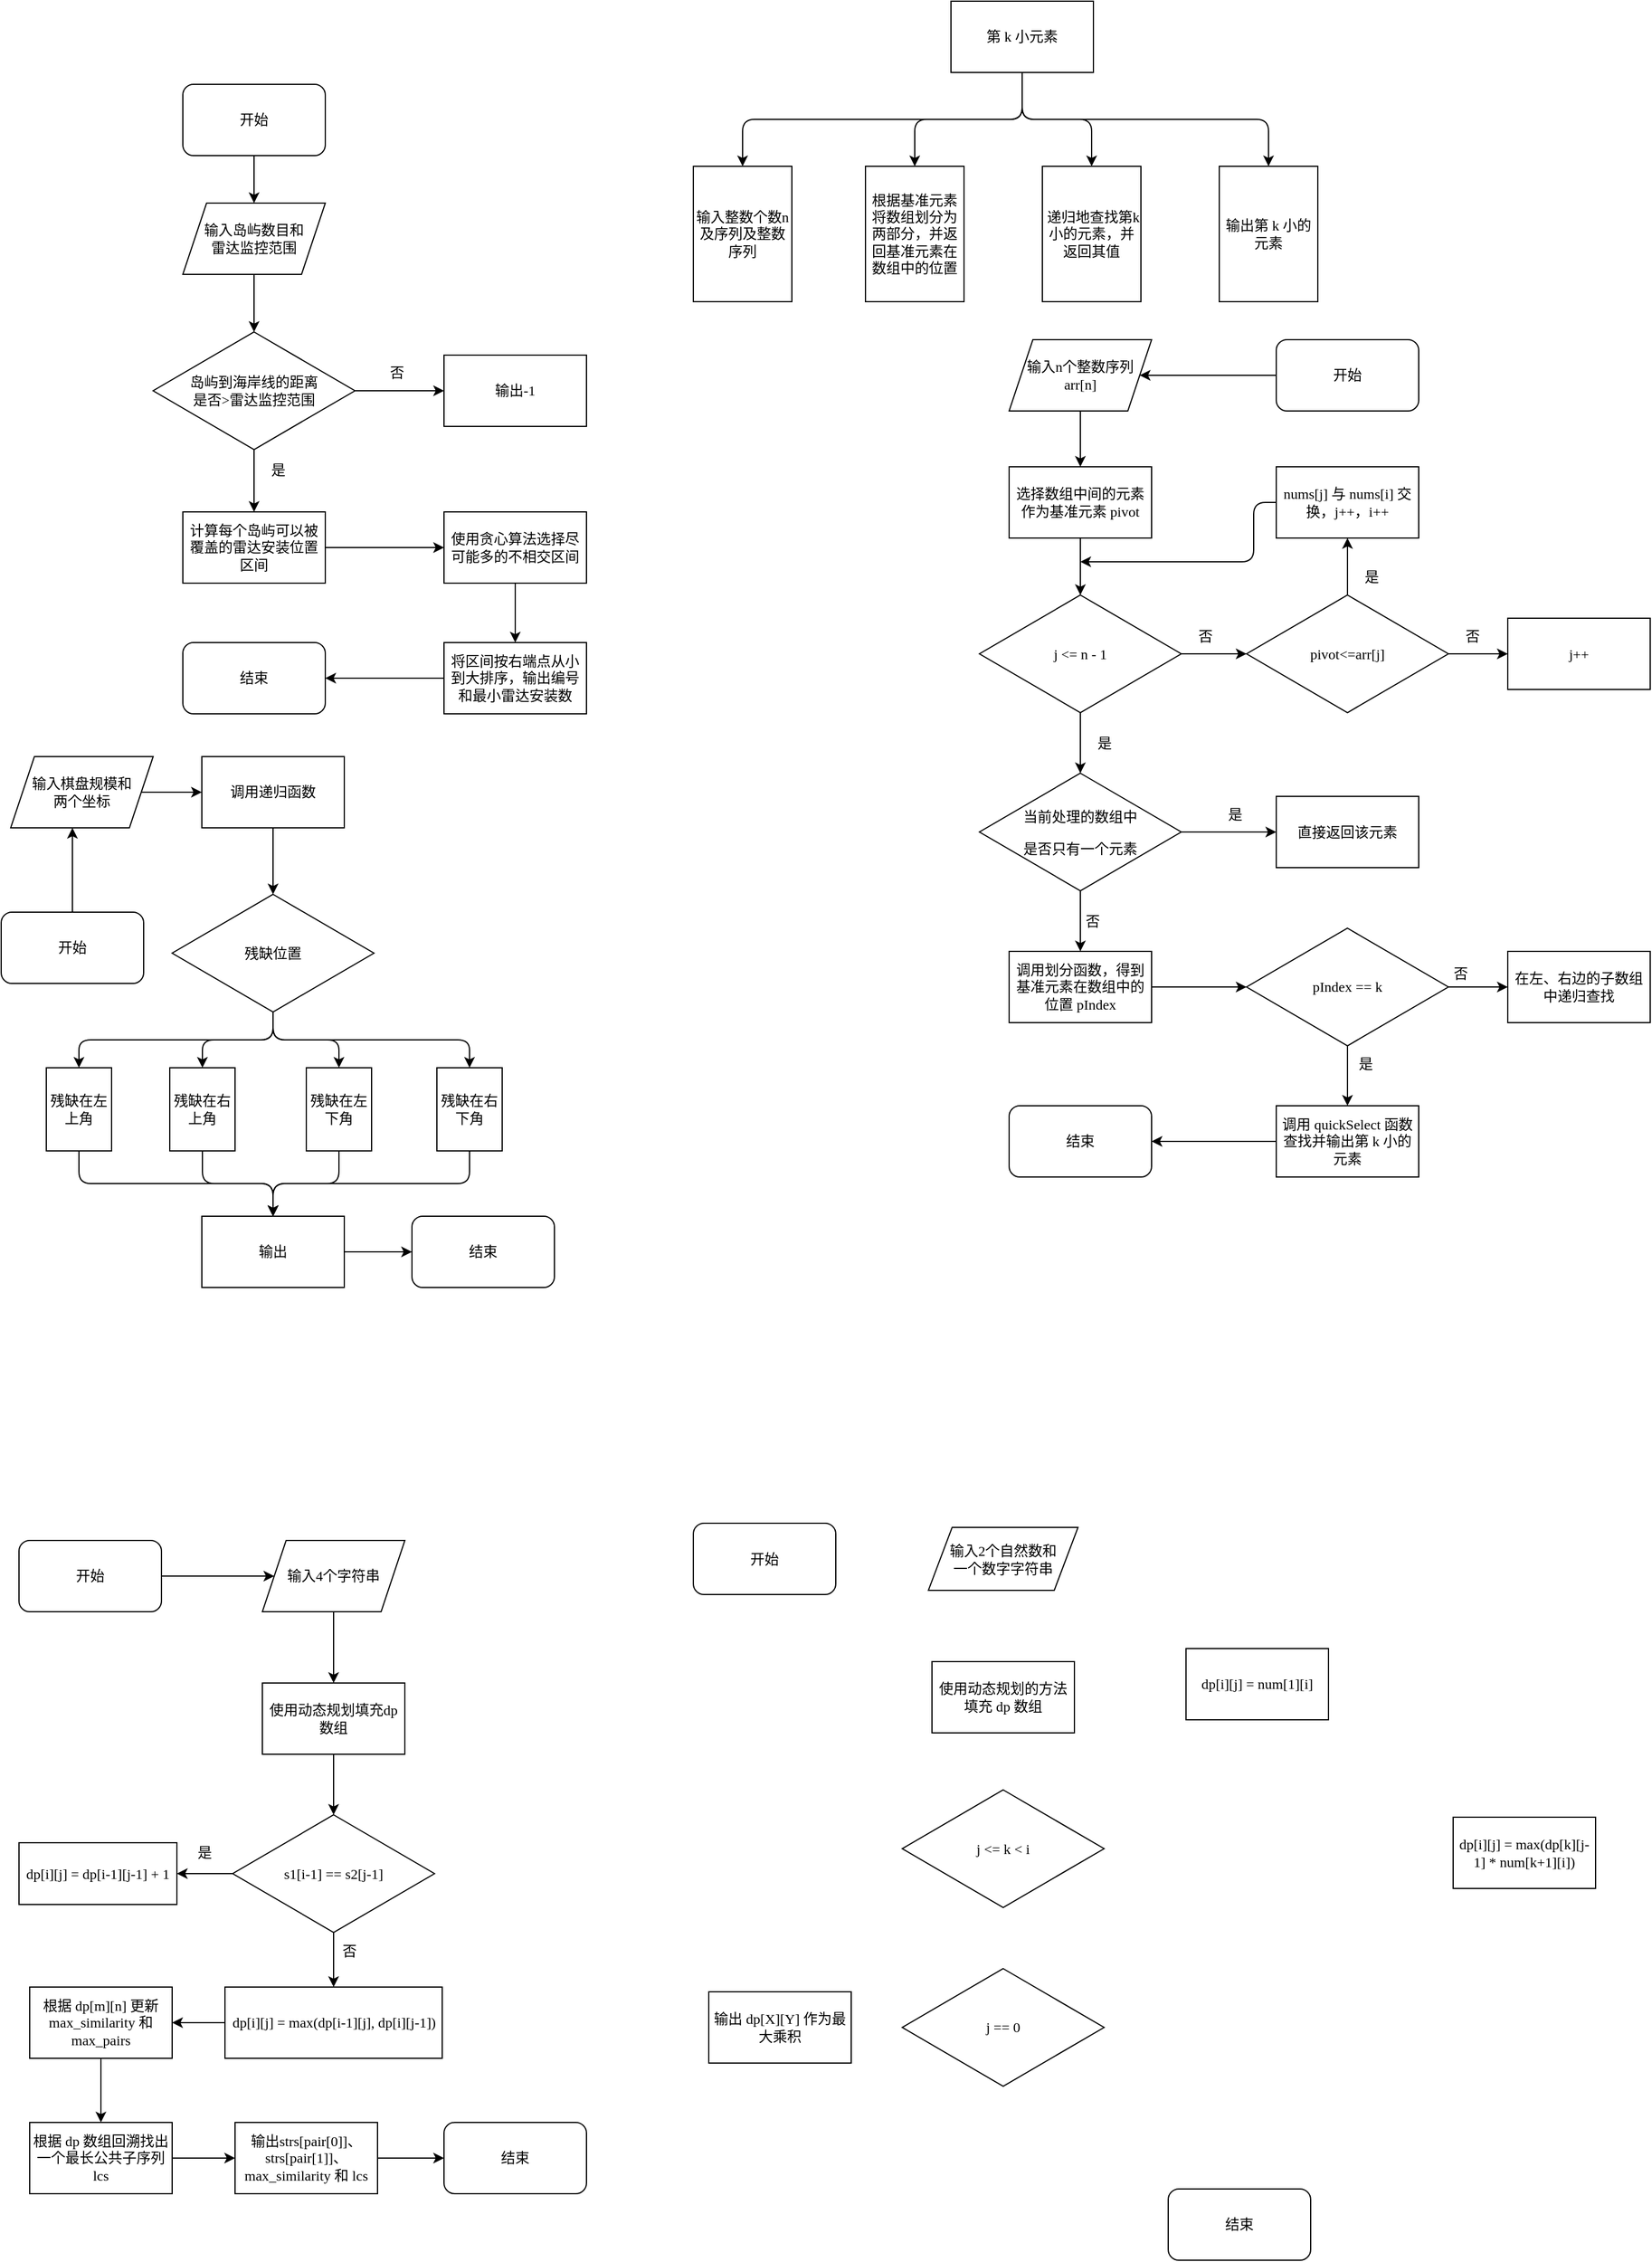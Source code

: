 <mxfile version="21.5.0" type="github" pages="2">
  <diagram name="第 1 页" id="-d_zus6F9JadonjK7o-G">
    <mxGraphModel dx="1029" dy="947" grid="0" gridSize="10" guides="1" tooltips="1" connect="1" arrows="1" fold="1" page="1" pageScale="1" pageWidth="1654" pageHeight="2336" math="0" shadow="0">
      <root>
        <mxCell id="0" />
        <mxCell id="1" parent="0" />
        <mxCell id="JW2blL81-z2ucw1xPPm1-20" style="edgeStyle=none;html=1;exitX=0.5;exitY=1;exitDx=0;exitDy=0;entryX=0.5;entryY=0;entryDx=0;entryDy=0;fontFamily=等线;" edge="1" parent="1" source="JW2blL81-z2ucw1xPPm1-4" target="JW2blL81-z2ucw1xPPm1-5">
          <mxGeometry relative="1" as="geometry" />
        </mxCell>
        <mxCell id="JW2blL81-z2ucw1xPPm1-4" value="开始" style="rounded=1;whiteSpace=wrap;html=1;fontFamily=等线;" vertex="1" parent="1">
          <mxGeometry x="220" y="110" width="120" height="60" as="geometry" />
        </mxCell>
        <mxCell id="JW2blL81-z2ucw1xPPm1-12" style="edgeStyle=none;html=1;exitX=0.5;exitY=1;exitDx=0;exitDy=0;entryX=0.5;entryY=0;entryDx=0;entryDy=0;fontFamily=等线;" edge="1" parent="1" source="JW2blL81-z2ucw1xPPm1-5" target="JW2blL81-z2ucw1xPPm1-6">
          <mxGeometry relative="1" as="geometry" />
        </mxCell>
        <mxCell id="JW2blL81-z2ucw1xPPm1-5" value="输入岛屿数目和&lt;br&gt;雷达监控范围" style="shape=parallelogram;perimeter=parallelogramPerimeter;whiteSpace=wrap;html=1;fixedSize=1;fontFamily=等线;" vertex="1" parent="1">
          <mxGeometry x="220" y="210" width="120" height="60" as="geometry" />
        </mxCell>
        <mxCell id="JW2blL81-z2ucw1xPPm1-13" style="edgeStyle=none;html=1;exitX=1;exitY=0.5;exitDx=0;exitDy=0;entryX=0;entryY=0.5;entryDx=0;entryDy=0;fontFamily=等线;" edge="1" parent="1" source="JW2blL81-z2ucw1xPPm1-6" target="JW2blL81-z2ucw1xPPm1-7">
          <mxGeometry relative="1" as="geometry" />
        </mxCell>
        <mxCell id="JW2blL81-z2ucw1xPPm1-14" style="edgeStyle=none;html=1;exitX=0.5;exitY=1;exitDx=0;exitDy=0;entryX=0.5;entryY=0;entryDx=0;entryDy=0;fontFamily=等线;" edge="1" parent="1" source="JW2blL81-z2ucw1xPPm1-6" target="JW2blL81-z2ucw1xPPm1-8">
          <mxGeometry relative="1" as="geometry" />
        </mxCell>
        <mxCell id="JW2blL81-z2ucw1xPPm1-6" value="&lt;p class=&quot;MsoNormal&quot;&gt;岛屿到海岸线的距离&lt;br&gt;是否&amp;gt;雷达监控范围&lt;/p&gt;" style="rhombus;whiteSpace=wrap;html=1;fontFamily=等线;" vertex="1" parent="1">
          <mxGeometry x="195" y="318.5" width="170" height="99" as="geometry" />
        </mxCell>
        <mxCell id="JW2blL81-z2ucw1xPPm1-7" value="输出-1" style="rounded=0;whiteSpace=wrap;html=1;fontFamily=等线;" vertex="1" parent="1">
          <mxGeometry x="440" y="338" width="120" height="60" as="geometry" />
        </mxCell>
        <mxCell id="JW2blL81-z2ucw1xPPm1-15" style="edgeStyle=none;html=1;exitX=1;exitY=0.5;exitDx=0;exitDy=0;entryX=0;entryY=0.5;entryDx=0;entryDy=0;fontFamily=等线;" edge="1" parent="1" source="JW2blL81-z2ucw1xPPm1-8" target="JW2blL81-z2ucw1xPPm1-10">
          <mxGeometry relative="1" as="geometry" />
        </mxCell>
        <mxCell id="JW2blL81-z2ucw1xPPm1-8" value="&lt;p class=&quot;MsoNormal&quot;&gt;计算每个岛屿可以被覆盖的雷达安装位置区间&lt;/p&gt;" style="rounded=0;whiteSpace=wrap;html=1;fontFamily=等线;" vertex="1" parent="1">
          <mxGeometry x="220" y="470" width="120" height="60" as="geometry" />
        </mxCell>
        <mxCell id="JW2blL81-z2ucw1xPPm1-17" style="edgeStyle=none;html=1;exitX=0;exitY=0.5;exitDx=0;exitDy=0;fontFamily=等线;" edge="1" parent="1" source="JW2blL81-z2ucw1xPPm1-9" target="JW2blL81-z2ucw1xPPm1-11">
          <mxGeometry relative="1" as="geometry" />
        </mxCell>
        <mxCell id="JW2blL81-z2ucw1xPPm1-9" value="&lt;p class=&quot;MsoNormal&quot;&gt;将区间按右端点从小到大排序，输出编号和最小雷达安装数&lt;/p&gt;" style="rounded=0;whiteSpace=wrap;html=1;fontFamily=等线;" vertex="1" parent="1">
          <mxGeometry x="440" y="580" width="120" height="60" as="geometry" />
        </mxCell>
        <mxCell id="JW2blL81-z2ucw1xPPm1-16" style="edgeStyle=none;html=1;exitX=0.5;exitY=1;exitDx=0;exitDy=0;entryX=0.5;entryY=0;entryDx=0;entryDy=0;fontFamily=等线;" edge="1" parent="1" source="JW2blL81-z2ucw1xPPm1-10" target="JW2blL81-z2ucw1xPPm1-9">
          <mxGeometry relative="1" as="geometry" />
        </mxCell>
        <mxCell id="JW2blL81-z2ucw1xPPm1-10" value="&lt;p class=&quot;MsoNormal&quot;&gt;使用贪心算法选择尽可能多的不相交区间&lt;/p&gt;" style="rounded=0;whiteSpace=wrap;html=1;fontFamily=等线;" vertex="1" parent="1">
          <mxGeometry x="440" y="470" width="120" height="60" as="geometry" />
        </mxCell>
        <mxCell id="JW2blL81-z2ucw1xPPm1-11" value="结束" style="rounded=1;whiteSpace=wrap;html=1;fontFamily=等线;" vertex="1" parent="1">
          <mxGeometry x="220" y="580" width="120" height="60" as="geometry" />
        </mxCell>
        <mxCell id="JW2blL81-z2ucw1xPPm1-18" value="否" style="text;html=1;align=center;verticalAlign=middle;resizable=0;points=[];autosize=1;strokeColor=none;fillColor=none;fontFamily=等线;" vertex="1" parent="1">
          <mxGeometry x="380" y="338" width="40" height="30" as="geometry" />
        </mxCell>
        <mxCell id="JW2blL81-z2ucw1xPPm1-19" value="是" style="text;html=1;align=center;verticalAlign=middle;resizable=0;points=[];autosize=1;strokeColor=none;fillColor=none;fontFamily=等线;" vertex="1" parent="1">
          <mxGeometry x="280" y="420" width="40" height="30" as="geometry" />
        </mxCell>
        <mxCell id="JW2blL81-z2ucw1xPPm1-67" style="edgeStyle=none;html=1;exitX=0;exitY=0.5;exitDx=0;exitDy=0;entryX=1;entryY=0.5;entryDx=0;entryDy=0;fontFamily=等线;" edge="1" parent="1" source="JW2blL81-z2ucw1xPPm1-22" target="JW2blL81-z2ucw1xPPm1-24">
          <mxGeometry relative="1" as="geometry" />
        </mxCell>
        <mxCell id="JW2blL81-z2ucw1xPPm1-22" value="开始" style="rounded=1;whiteSpace=wrap;html=1;fontFamily=等线;" vertex="1" parent="1">
          <mxGeometry x="1141" y="325" width="120" height="60" as="geometry" />
        </mxCell>
        <mxCell id="JW2blL81-z2ucw1xPPm1-68" style="edgeStyle=none;html=1;exitX=0.5;exitY=1;exitDx=0;exitDy=0;entryX=0.5;entryY=0;entryDx=0;entryDy=0;fontFamily=等线;" edge="1" parent="1" source="JW2blL81-z2ucw1xPPm1-24" target="JW2blL81-z2ucw1xPPm1-51">
          <mxGeometry relative="1" as="geometry" />
        </mxCell>
        <mxCell id="JW2blL81-z2ucw1xPPm1-24" value="输入n个整数序列&lt;br&gt;arr[n]" style="shape=parallelogram;perimeter=parallelogramPerimeter;whiteSpace=wrap;html=1;fixedSize=1;fontFamily=等线;" vertex="1" parent="1">
          <mxGeometry x="916" y="325" width="120" height="60" as="geometry" />
        </mxCell>
        <mxCell id="JW2blL81-z2ucw1xPPm1-47" style="edgeStyle=orthogonalEdgeStyle;html=1;exitX=0.5;exitY=1;exitDx=0;exitDy=0;entryX=0.5;entryY=0;entryDx=0;entryDy=0;fontFamily=等线;elbow=vertical;strokeColor=default;" edge="1" parent="1" source="JW2blL81-z2ucw1xPPm1-39" target="JW2blL81-z2ucw1xPPm1-40">
          <mxGeometry relative="1" as="geometry" />
        </mxCell>
        <mxCell id="JW2blL81-z2ucw1xPPm1-48" style="edgeStyle=orthogonalEdgeStyle;html=1;exitX=0.5;exitY=1;exitDx=0;exitDy=0;entryX=0.5;entryY=0;entryDx=0;entryDy=0;fontFamily=等线;strokeColor=default;" edge="1" parent="1" source="JW2blL81-z2ucw1xPPm1-39" target="JW2blL81-z2ucw1xPPm1-42">
          <mxGeometry relative="1" as="geometry" />
        </mxCell>
        <mxCell id="JW2blL81-z2ucw1xPPm1-49" style="edgeStyle=orthogonalEdgeStyle;html=1;exitX=0.5;exitY=1;exitDx=0;exitDy=0;entryX=0.5;entryY=0;entryDx=0;entryDy=0;fontFamily=等线;strokeColor=default;" edge="1" parent="1" source="JW2blL81-z2ucw1xPPm1-39" target="JW2blL81-z2ucw1xPPm1-43">
          <mxGeometry relative="1" as="geometry" />
        </mxCell>
        <mxCell id="JW2blL81-z2ucw1xPPm1-50" style="edgeStyle=orthogonalEdgeStyle;html=1;exitX=0.5;exitY=1;exitDx=0;exitDy=0;entryX=0.5;entryY=0;entryDx=0;entryDy=0;fontFamily=等线;strokeColor=default;" edge="1" parent="1" source="JW2blL81-z2ucw1xPPm1-39" target="JW2blL81-z2ucw1xPPm1-44">
          <mxGeometry relative="1" as="geometry" />
        </mxCell>
        <mxCell id="JW2blL81-z2ucw1xPPm1-39" value="第 k 小元素" style="rounded=0;whiteSpace=wrap;html=1;fontFamily=等线;strokeColor=default;" vertex="1" parent="1">
          <mxGeometry x="867" y="40" width="120" height="60" as="geometry" />
        </mxCell>
        <mxCell id="JW2blL81-z2ucw1xPPm1-40" value="输入整数个数n及序列及整数序列" style="rounded=0;whiteSpace=wrap;html=1;fontFamily=等线;strokeColor=default;" vertex="1" parent="1">
          <mxGeometry x="650" y="179" width="83" height="114" as="geometry" />
        </mxCell>
        <mxCell id="JW2blL81-z2ucw1xPPm1-42" value="&lt;p class=&quot;MsoNormal&quot;&gt;根据基准元素将数组划分为两部分，并返回基准元素在数组中的位置&lt;/p&gt;" style="rounded=0;whiteSpace=wrap;html=1;fontFamily=等线;strokeColor=default;" vertex="1" parent="1">
          <mxGeometry x="795" y="179" width="83" height="114" as="geometry" />
        </mxCell>
        <mxCell id="JW2blL81-z2ucw1xPPm1-43" value="&lt;p class=&quot;MsoNormal&quot;&gt;&lt;span style=&quot;background-color: initial;&quot;&gt;&amp;nbsp;递归地查找第k 小的元素，并返回其值&lt;/span&gt;&lt;/p&gt;" style="rounded=0;whiteSpace=wrap;html=1;fontFamily=等线;strokeColor=default;" vertex="1" parent="1">
          <mxGeometry x="944" y="179" width="83" height="114" as="geometry" />
        </mxCell>
        <mxCell id="JW2blL81-z2ucw1xPPm1-44" value="输出第 k 小的元素" style="rounded=0;whiteSpace=wrap;html=1;fontFamily=等线;strokeColor=default;" vertex="1" parent="1">
          <mxGeometry x="1093" y="179" width="83" height="114" as="geometry" />
        </mxCell>
        <mxCell id="JW2blL81-z2ucw1xPPm1-69" style="edgeStyle=none;html=1;exitX=0.5;exitY=1;exitDx=0;exitDy=0;entryX=0.5;entryY=0;entryDx=0;entryDy=0;fontFamily=等线;" edge="1" parent="1" source="JW2blL81-z2ucw1xPPm1-51" target="JW2blL81-z2ucw1xPPm1-52">
          <mxGeometry relative="1" as="geometry" />
        </mxCell>
        <mxCell id="JW2blL81-z2ucw1xPPm1-51" value="选择数组中间的元素作为基准元素 pivot" style="rounded=0;whiteSpace=wrap;html=1;fontFamily=等线;" vertex="1" parent="1">
          <mxGeometry x="916" y="432" width="120" height="60" as="geometry" />
        </mxCell>
        <mxCell id="JW2blL81-z2ucw1xPPm1-70" style="edgeStyle=none;html=1;exitX=1;exitY=0.5;exitDx=0;exitDy=0;fontFamily=等线;" edge="1" parent="1" source="JW2blL81-z2ucw1xPPm1-52" target="JW2blL81-z2ucw1xPPm1-54">
          <mxGeometry relative="1" as="geometry" />
        </mxCell>
        <mxCell id="JW2blL81-z2ucw1xPPm1-73" style="edgeStyle=none;html=1;exitX=0.5;exitY=1;exitDx=0;exitDy=0;entryX=0.5;entryY=0;entryDx=0;entryDy=0;fontFamily=等线;" edge="1" parent="1" source="JW2blL81-z2ucw1xPPm1-52" target="JW2blL81-z2ucw1xPPm1-56">
          <mxGeometry relative="1" as="geometry" />
        </mxCell>
        <mxCell id="JW2blL81-z2ucw1xPPm1-52" value="&lt;p class=&quot;MsoNormal&quot;&gt;&lt;span style=&quot;background-color: initial;&quot;&gt;j &amp;lt;= n - 1&lt;/span&gt;&lt;/p&gt;" style="rhombus;whiteSpace=wrap;html=1;fontFamily=等线;" vertex="1" parent="1">
          <mxGeometry x="891" y="540" width="170" height="99" as="geometry" />
        </mxCell>
        <mxCell id="JW2blL81-z2ucw1xPPm1-90" style="edgeStyle=orthogonalEdgeStyle;html=1;exitX=0;exitY=0.5;exitDx=0;exitDy=0;fontFamily=等线;" edge="1" parent="1">
          <mxGeometry relative="1" as="geometry">
            <mxPoint x="976" y="512" as="targetPoint" />
            <mxPoint x="1158" y="462" as="sourcePoint" />
            <Array as="points">
              <mxPoint x="1122" y="462" />
              <mxPoint x="1122" y="512" />
            </Array>
          </mxGeometry>
        </mxCell>
        <mxCell id="JW2blL81-z2ucw1xPPm1-53" value="&lt;p class=&quot;MsoNormal&quot;&gt;nums[j] 与 nums[i] 交换，j++，i++&lt;/p&gt;" style="rounded=0;whiteSpace=wrap;html=1;fontFamily=等线;" vertex="1" parent="1">
          <mxGeometry x="1141" y="432" width="120" height="60" as="geometry" />
        </mxCell>
        <mxCell id="JW2blL81-z2ucw1xPPm1-71" style="edgeStyle=none;html=1;exitX=0.5;exitY=0;exitDx=0;exitDy=0;entryX=0.5;entryY=1;entryDx=0;entryDy=0;fontFamily=等线;" edge="1" parent="1" source="JW2blL81-z2ucw1xPPm1-54" target="JW2blL81-z2ucw1xPPm1-53">
          <mxGeometry relative="1" as="geometry" />
        </mxCell>
        <mxCell id="JW2blL81-z2ucw1xPPm1-72" style="edgeStyle=none;html=1;exitX=1;exitY=0.5;exitDx=0;exitDy=0;entryX=0;entryY=0.5;entryDx=0;entryDy=0;fontFamily=等线;" edge="1" parent="1" source="JW2blL81-z2ucw1xPPm1-54" target="JW2blL81-z2ucw1xPPm1-55">
          <mxGeometry relative="1" as="geometry" />
        </mxCell>
        <mxCell id="JW2blL81-z2ucw1xPPm1-54" value="&lt;p class=&quot;MsoNormal&quot;&gt;pivot&amp;lt;=arr[j]&lt;br&gt;&lt;/p&gt;" style="rhombus;whiteSpace=wrap;html=1;fontFamily=等线;" vertex="1" parent="1">
          <mxGeometry x="1116" y="540" width="170" height="99" as="geometry" />
        </mxCell>
        <mxCell id="JW2blL81-z2ucw1xPPm1-55" value="&lt;p class=&quot;MsoNormal&quot;&gt;j++&lt;/p&gt;" style="rounded=0;whiteSpace=wrap;html=1;fontFamily=等线;" vertex="1" parent="1">
          <mxGeometry x="1336" y="559.5" width="120" height="60" as="geometry" />
        </mxCell>
        <mxCell id="JW2blL81-z2ucw1xPPm1-74" style="edgeStyle=none;html=1;exitX=1;exitY=0.5;exitDx=0;exitDy=0;entryX=0;entryY=0.5;entryDx=0;entryDy=0;fontFamily=等线;" edge="1" parent="1" source="JW2blL81-z2ucw1xPPm1-56" target="JW2blL81-z2ucw1xPPm1-57">
          <mxGeometry relative="1" as="geometry" />
        </mxCell>
        <mxCell id="JW2blL81-z2ucw1xPPm1-75" style="edgeStyle=none;html=1;exitX=0.5;exitY=1;exitDx=0;exitDy=0;entryX=0.5;entryY=0;entryDx=0;entryDy=0;fontFamily=等线;" edge="1" parent="1" source="JW2blL81-z2ucw1xPPm1-56" target="JW2blL81-z2ucw1xPPm1-58">
          <mxGeometry relative="1" as="geometry" />
        </mxCell>
        <mxCell id="JW2blL81-z2ucw1xPPm1-56" value="&lt;p class=&quot;MsoNormal&quot;&gt;当前处理的数组中&lt;/p&gt;&lt;p class=&quot;MsoNormal&quot;&gt;是否只有一个元素&lt;/p&gt;" style="rhombus;whiteSpace=wrap;html=1;fontFamily=等线;" vertex="1" parent="1">
          <mxGeometry x="891" y="690" width="170" height="99" as="geometry" />
        </mxCell>
        <mxCell id="JW2blL81-z2ucw1xPPm1-57" value="&lt;p class=&quot;MsoNormal&quot;&gt;直接返回该元素&lt;/p&gt;" style="rounded=0;whiteSpace=wrap;html=1;fontFamily=等线;" vertex="1" parent="1">
          <mxGeometry x="1141" y="709.5" width="120" height="60" as="geometry" />
        </mxCell>
        <mxCell id="JW2blL81-z2ucw1xPPm1-76" style="edgeStyle=none;html=1;exitX=1;exitY=0.5;exitDx=0;exitDy=0;entryX=0;entryY=0.5;entryDx=0;entryDy=0;fontFamily=等线;" edge="1" parent="1" source="JW2blL81-z2ucw1xPPm1-58" target="JW2blL81-z2ucw1xPPm1-59">
          <mxGeometry relative="1" as="geometry" />
        </mxCell>
        <mxCell id="JW2blL81-z2ucw1xPPm1-58" value="&lt;p class=&quot;MsoNormal&quot;&gt;调用划分函数，得到基准元素在数组中的位置 pIndex&lt;/p&gt;" style="rounded=0;whiteSpace=wrap;html=1;fontFamily=等线;" vertex="1" parent="1">
          <mxGeometry x="916" y="840" width="120" height="60" as="geometry" />
        </mxCell>
        <mxCell id="JW2blL81-z2ucw1xPPm1-79" style="html=1;exitX=1;exitY=0.5;exitDx=0;exitDy=0;entryX=0;entryY=0.5;entryDx=0;entryDy=0;fontFamily=等线;" edge="1" parent="1" source="JW2blL81-z2ucw1xPPm1-59" target="JW2blL81-z2ucw1xPPm1-62">
          <mxGeometry relative="1" as="geometry">
            <mxPoint x="1276.0" y="839.5" as="sourcePoint" />
          </mxGeometry>
        </mxCell>
        <mxCell id="JW2blL81-z2ucw1xPPm1-80" style="edgeStyle=none;html=1;exitX=0.5;exitY=1;exitDx=0;exitDy=0;entryX=0.5;entryY=0;entryDx=0;entryDy=0;fontFamily=等线;" edge="1" parent="1" source="JW2blL81-z2ucw1xPPm1-59" target="JW2blL81-z2ucw1xPPm1-65">
          <mxGeometry relative="1" as="geometry" />
        </mxCell>
        <mxCell id="JW2blL81-z2ucw1xPPm1-59" value="&lt;p class=&quot;MsoNormal&quot;&gt;pIndex == k&lt;/p&gt;" style="rhombus;whiteSpace=wrap;html=1;fontFamily=等线;" vertex="1" parent="1">
          <mxGeometry x="1116" y="820.5" width="170" height="99" as="geometry" />
        </mxCell>
        <mxCell id="JW2blL81-z2ucw1xPPm1-62" value="&lt;p class=&quot;MsoNormal&quot;&gt;在左、右边的子数组中递归查找&lt;br&gt;&lt;/p&gt;" style="rounded=0;whiteSpace=wrap;html=1;fontFamily=等线;" vertex="1" parent="1">
          <mxGeometry x="1336" y="840" width="120" height="60" as="geometry" />
        </mxCell>
        <mxCell id="JW2blL81-z2ucw1xPPm1-81" style="edgeStyle=none;html=1;exitX=0;exitY=0.5;exitDx=0;exitDy=0;entryX=1;entryY=0.5;entryDx=0;entryDy=0;fontFamily=等线;" edge="1" parent="1" source="JW2blL81-z2ucw1xPPm1-65" target="JW2blL81-z2ucw1xPPm1-66">
          <mxGeometry relative="1" as="geometry" />
        </mxCell>
        <mxCell id="JW2blL81-z2ucw1xPPm1-65" value="&lt;p class=&quot;MsoNormal&quot;&gt;调用 quickSelect 函数查找并输出第 k 小的元素&lt;/p&gt;" style="rounded=0;whiteSpace=wrap;html=1;fontFamily=等线;" vertex="1" parent="1">
          <mxGeometry x="1141" y="970" width="120" height="60" as="geometry" />
        </mxCell>
        <mxCell id="JW2blL81-z2ucw1xPPm1-66" value="结束" style="rounded=1;whiteSpace=wrap;html=1;fontFamily=等线;" vertex="1" parent="1">
          <mxGeometry x="916" y="970" width="120" height="60" as="geometry" />
        </mxCell>
        <mxCell id="JW2blL81-z2ucw1xPPm1-82" value="否" style="text;html=1;align=center;verticalAlign=middle;resizable=0;points=[];autosize=1;strokeColor=none;fillColor=none;fontFamily=等线;" vertex="1" parent="1">
          <mxGeometry x="1061" y="559.5" width="40" height="30" as="geometry" />
        </mxCell>
        <mxCell id="JW2blL81-z2ucw1xPPm1-83" value="是" style="text;html=1;align=center;verticalAlign=middle;resizable=0;points=[];autosize=1;strokeColor=none;fillColor=none;fontFamily=等线;" vertex="1" parent="1">
          <mxGeometry x="976" y="650" width="40" height="30" as="geometry" />
        </mxCell>
        <mxCell id="JW2blL81-z2ucw1xPPm1-84" value="是" style="text;html=1;align=center;verticalAlign=middle;resizable=0;points=[];autosize=1;strokeColor=none;fillColor=none;fontFamily=等线;" vertex="1" parent="1">
          <mxGeometry x="1201" y="510" width="40" height="30" as="geometry" />
        </mxCell>
        <mxCell id="JW2blL81-z2ucw1xPPm1-85" value="否" style="text;html=1;align=center;verticalAlign=middle;resizable=0;points=[];autosize=1;strokeColor=none;fillColor=none;fontFamily=等线;" vertex="1" parent="1">
          <mxGeometry x="1286" y="559.5" width="40" height="30" as="geometry" />
        </mxCell>
        <mxCell id="JW2blL81-z2ucw1xPPm1-86" value="否" style="text;html=1;align=center;verticalAlign=middle;resizable=0;points=[];autosize=1;strokeColor=none;fillColor=none;fontFamily=等线;" vertex="1" parent="1">
          <mxGeometry x="1276" y="843.5" width="40" height="30" as="geometry" />
        </mxCell>
        <mxCell id="JW2blL81-z2ucw1xPPm1-87" value="是" style="text;html=1;align=center;verticalAlign=middle;resizable=0;points=[];autosize=1;strokeColor=none;fillColor=none;fontFamily=等线;" vertex="1" parent="1">
          <mxGeometry x="1196" y="919.5" width="40" height="30" as="geometry" />
        </mxCell>
        <mxCell id="JW2blL81-z2ucw1xPPm1-88" value="否" style="text;html=1;align=center;verticalAlign=middle;resizable=0;points=[];autosize=1;strokeColor=none;fillColor=none;fontFamily=等线;" vertex="1" parent="1">
          <mxGeometry x="966" y="800" width="40" height="30" as="geometry" />
        </mxCell>
        <mxCell id="JW2blL81-z2ucw1xPPm1-89" value="是" style="text;html=1;align=center;verticalAlign=middle;resizable=0;points=[];autosize=1;strokeColor=none;fillColor=none;fontFamily=等线;" vertex="1" parent="1">
          <mxGeometry x="1086" y="709.5" width="40" height="30" as="geometry" />
        </mxCell>
        <mxCell id="JW2blL81-z2ucw1xPPm1-114" style="edgeStyle=none;html=1;exitX=0.5;exitY=0;exitDx=0;exitDy=0;entryX=0.5;entryY=1;entryDx=0;entryDy=0;fontFamily=等线;" edge="1" parent="1" source="JW2blL81-z2ucw1xPPm1-92">
          <mxGeometry relative="1" as="geometry">
            <mxPoint x="127" y="736" as="targetPoint" />
          </mxGeometry>
        </mxCell>
        <mxCell id="JW2blL81-z2ucw1xPPm1-92" value="开始" style="rounded=1;whiteSpace=wrap;html=1;fontFamily=等线;" vertex="1" parent="1">
          <mxGeometry x="67" y="807" width="120" height="60" as="geometry" />
        </mxCell>
        <mxCell id="JW2blL81-z2ucw1xPPm1-110" style="edgeStyle=none;html=1;exitX=1;exitY=0.5;exitDx=0;exitDy=0;fontFamily=等线;" edge="1" parent="1" source="JW2blL81-z2ucw1xPPm1-117" target="JW2blL81-z2ucw1xPPm1-95">
          <mxGeometry relative="1" as="geometry">
            <mxPoint x="187" y="706" as="sourcePoint" />
          </mxGeometry>
        </mxCell>
        <mxCell id="JW2blL81-z2ucw1xPPm1-100" style="edgeStyle=orthogonalEdgeStyle;html=1;exitX=0.5;exitY=1;exitDx=0;exitDy=0;entryX=0.5;entryY=0;entryDx=0;entryDy=0;fontFamily=等线;" edge="1" parent="1" source="JW2blL81-z2ucw1xPPm1-94" target="JW2blL81-z2ucw1xPPm1-96">
          <mxGeometry relative="1" as="geometry" />
        </mxCell>
        <mxCell id="JW2blL81-z2ucw1xPPm1-101" style="edgeStyle=orthogonalEdgeStyle;html=1;exitX=0.5;exitY=1;exitDx=0;exitDy=0;entryX=0.5;entryY=0;entryDx=0;entryDy=0;fontFamily=等线;" edge="1" parent="1" source="JW2blL81-z2ucw1xPPm1-94" target="JW2blL81-z2ucw1xPPm1-97">
          <mxGeometry relative="1" as="geometry" />
        </mxCell>
        <mxCell id="JW2blL81-z2ucw1xPPm1-102" style="edgeStyle=orthogonalEdgeStyle;html=1;exitX=0.5;exitY=1;exitDx=0;exitDy=0;entryX=0.5;entryY=0;entryDx=0;entryDy=0;fontFamily=等线;" edge="1" parent="1" source="JW2blL81-z2ucw1xPPm1-94" target="JW2blL81-z2ucw1xPPm1-98">
          <mxGeometry relative="1" as="geometry" />
        </mxCell>
        <mxCell id="JW2blL81-z2ucw1xPPm1-103" style="edgeStyle=orthogonalEdgeStyle;html=1;exitX=0.5;exitY=1;exitDx=0;exitDy=0;entryX=0.5;entryY=0;entryDx=0;entryDy=0;fontFamily=等线;" edge="1" parent="1" source="JW2blL81-z2ucw1xPPm1-94" target="JW2blL81-z2ucw1xPPm1-99">
          <mxGeometry relative="1" as="geometry" />
        </mxCell>
        <mxCell id="JW2blL81-z2ucw1xPPm1-94" value="残缺位置" style="rhombus;whiteSpace=wrap;html=1;fontFamily=等线;" vertex="1" parent="1">
          <mxGeometry x="211" y="792" width="170" height="99" as="geometry" />
        </mxCell>
        <mxCell id="JW2blL81-z2ucw1xPPm1-111" style="edgeStyle=none;html=1;entryX=0.5;entryY=0;entryDx=0;entryDy=0;fontFamily=等线;" edge="1" parent="1" source="JW2blL81-z2ucw1xPPm1-95" target="JW2blL81-z2ucw1xPPm1-94">
          <mxGeometry relative="1" as="geometry" />
        </mxCell>
        <mxCell id="JW2blL81-z2ucw1xPPm1-95" value="调用递归函数" style="rounded=0;whiteSpace=wrap;html=1;fontFamily=等线;" vertex="1" parent="1">
          <mxGeometry x="236" y="676" width="120" height="60" as="geometry" />
        </mxCell>
        <mxCell id="JW2blL81-z2ucw1xPPm1-105" style="edgeStyle=orthogonalEdgeStyle;html=1;exitX=0.5;exitY=1;exitDx=0;exitDy=0;fontFamily=等线;entryX=0.5;entryY=0;entryDx=0;entryDy=0;" edge="1" parent="1" source="JW2blL81-z2ucw1xPPm1-96" target="JW2blL81-z2ucw1xPPm1-104">
          <mxGeometry relative="1" as="geometry" />
        </mxCell>
        <mxCell id="JW2blL81-z2ucw1xPPm1-96" value="残缺在左上角" style="rounded=0;whiteSpace=wrap;html=1;fontFamily=等线;" vertex="1" parent="1">
          <mxGeometry x="105" y="938" width="55" height="70" as="geometry" />
        </mxCell>
        <mxCell id="JW2blL81-z2ucw1xPPm1-106" style="edgeStyle=orthogonalEdgeStyle;html=1;exitX=0.5;exitY=1;exitDx=0;exitDy=0;entryX=0.5;entryY=0;entryDx=0;entryDy=0;fontFamily=等线;" edge="1" parent="1" source="JW2blL81-z2ucw1xPPm1-97" target="JW2blL81-z2ucw1xPPm1-104">
          <mxGeometry relative="1" as="geometry" />
        </mxCell>
        <mxCell id="JW2blL81-z2ucw1xPPm1-97" value="残缺在右上角" style="rounded=0;whiteSpace=wrap;html=1;fontFamily=等线;" vertex="1" parent="1">
          <mxGeometry x="209" y="938" width="55" height="70" as="geometry" />
        </mxCell>
        <mxCell id="JW2blL81-z2ucw1xPPm1-107" style="edgeStyle=orthogonalEdgeStyle;html=1;exitX=0.5;exitY=1;exitDx=0;exitDy=0;entryX=0.5;entryY=0;entryDx=0;entryDy=0;fontFamily=等线;" edge="1" parent="1" source="JW2blL81-z2ucw1xPPm1-98" target="JW2blL81-z2ucw1xPPm1-104">
          <mxGeometry relative="1" as="geometry" />
        </mxCell>
        <mxCell id="JW2blL81-z2ucw1xPPm1-98" value="残缺在左下角" style="rounded=0;whiteSpace=wrap;html=1;fontFamily=等线;" vertex="1" parent="1">
          <mxGeometry x="324" y="938" width="55" height="70" as="geometry" />
        </mxCell>
        <mxCell id="JW2blL81-z2ucw1xPPm1-108" style="edgeStyle=orthogonalEdgeStyle;html=1;exitX=0.5;exitY=1;exitDx=0;exitDy=0;entryX=0.5;entryY=0;entryDx=0;entryDy=0;fontFamily=等线;" edge="1" parent="1" source="JW2blL81-z2ucw1xPPm1-99" target="JW2blL81-z2ucw1xPPm1-104">
          <mxGeometry relative="1" as="geometry" />
        </mxCell>
        <mxCell id="JW2blL81-z2ucw1xPPm1-99" value="残缺在右下角" style="rounded=0;whiteSpace=wrap;html=1;fontFamily=等线;" vertex="1" parent="1">
          <mxGeometry x="434" y="938" width="55" height="70" as="geometry" />
        </mxCell>
        <mxCell id="JW2blL81-z2ucw1xPPm1-112" style="edgeStyle=none;html=1;exitX=1;exitY=0.5;exitDx=0;exitDy=0;fontFamily=等线;" edge="1" parent="1" source="JW2blL81-z2ucw1xPPm1-104" target="JW2blL81-z2ucw1xPPm1-109">
          <mxGeometry relative="1" as="geometry" />
        </mxCell>
        <mxCell id="JW2blL81-z2ucw1xPPm1-104" value="输出" style="rounded=0;whiteSpace=wrap;html=1;fontFamily=等线;" vertex="1" parent="1">
          <mxGeometry x="236" y="1063" width="120" height="60" as="geometry" />
        </mxCell>
        <mxCell id="JW2blL81-z2ucw1xPPm1-109" value="结束" style="rounded=1;whiteSpace=wrap;html=1;fontFamily=等线;" vertex="1" parent="1">
          <mxGeometry x="413" y="1063" width="120" height="60" as="geometry" />
        </mxCell>
        <mxCell id="JW2blL81-z2ucw1xPPm1-128" value="" style="edgeStyle=none;html=1;fontFamily=等线;" edge="1" parent="1" source="JW2blL81-z2ucw1xPPm1-115" target="JW2blL81-z2ucw1xPPm1-118">
          <mxGeometry relative="1" as="geometry" />
        </mxCell>
        <mxCell id="JW2blL81-z2ucw1xPPm1-115" value="开始" style="rounded=1;whiteSpace=wrap;html=1;fontFamily=等线;" vertex="1" parent="1">
          <mxGeometry x="82" y="1336" width="120" height="60" as="geometry" />
        </mxCell>
        <mxCell id="JW2blL81-z2ucw1xPPm1-117" value="输入棋盘规模和&lt;br style=&quot;border-color: var(--border-color);&quot;&gt;两个坐标" style="shape=parallelogram;perimeter=parallelogramPerimeter;whiteSpace=wrap;html=1;fixedSize=1;fontFamily=等线;" vertex="1" parent="1">
          <mxGeometry x="75" y="676" width="120" height="60" as="geometry" />
        </mxCell>
        <mxCell id="JW2blL81-z2ucw1xPPm1-129" style="edgeStyle=none;html=1;exitX=0.5;exitY=1;exitDx=0;exitDy=0;entryX=0.5;entryY=0;entryDx=0;entryDy=0;fontFamily=等线;" edge="1" parent="1" source="JW2blL81-z2ucw1xPPm1-118" target="JW2blL81-z2ucw1xPPm1-119">
          <mxGeometry relative="1" as="geometry" />
        </mxCell>
        <mxCell id="JW2blL81-z2ucw1xPPm1-118" value="输入4个字符串" style="shape=parallelogram;perimeter=parallelogramPerimeter;whiteSpace=wrap;html=1;fixedSize=1;fontFamily=等线;" vertex="1" parent="1">
          <mxGeometry x="287" y="1336" width="120" height="60" as="geometry" />
        </mxCell>
        <mxCell id="JW2blL81-z2ucw1xPPm1-130" style="edgeStyle=none;html=1;exitX=0.5;exitY=1;exitDx=0;exitDy=0;entryX=0.5;entryY=0;entryDx=0;entryDy=0;fontFamily=等线;" edge="1" parent="1" source="JW2blL81-z2ucw1xPPm1-119" target="JW2blL81-z2ucw1xPPm1-121">
          <mxGeometry relative="1" as="geometry" />
        </mxCell>
        <mxCell id="JW2blL81-z2ucw1xPPm1-119" value="&lt;p class=&quot;MsoNormal&quot;&gt;使用动态规划填充dp数组&lt;/p&gt;" style="rounded=0;whiteSpace=wrap;html=1;fontFamily=等线;" vertex="1" parent="1">
          <mxGeometry x="287" y="1456" width="120" height="60" as="geometry" />
        </mxCell>
        <mxCell id="JW2blL81-z2ucw1xPPm1-131" style="edgeStyle=none;html=1;exitX=0;exitY=0.5;exitDx=0;exitDy=0;entryX=1;entryY=0.5;entryDx=0;entryDy=0;fontFamily=等线;" edge="1" parent="1" source="JW2blL81-z2ucw1xPPm1-121" target="JW2blL81-z2ucw1xPPm1-122">
          <mxGeometry relative="1" as="geometry" />
        </mxCell>
        <mxCell id="JW2blL81-z2ucw1xPPm1-132" style="edgeStyle=none;html=1;exitX=0.5;exitY=1;exitDx=0;exitDy=0;fontFamily=等线;" edge="1" parent="1" source="JW2blL81-z2ucw1xPPm1-121" target="JW2blL81-z2ucw1xPPm1-123">
          <mxGeometry relative="1" as="geometry" />
        </mxCell>
        <mxCell id="JW2blL81-z2ucw1xPPm1-121" value="&lt;p class=&quot;MsoNormal&quot;&gt;s1[i-1] == s2[j-1]&lt;/p&gt;" style="rhombus;whiteSpace=wrap;html=1;fontFamily=等线;" vertex="1" parent="1">
          <mxGeometry x="262" y="1567" width="170" height="99" as="geometry" />
        </mxCell>
        <mxCell id="JW2blL81-z2ucw1xPPm1-122" value="&lt;p class=&quot;MsoNormal&quot;&gt;dp[i][j] = dp[i-1][j-1] + 1&lt;/p&gt;" style="rounded=0;whiteSpace=wrap;html=1;fontFamily=等线;" vertex="1" parent="1">
          <mxGeometry x="82" y="1590.5" width="133" height="52" as="geometry" />
        </mxCell>
        <mxCell id="JW2blL81-z2ucw1xPPm1-133" style="edgeStyle=none;html=1;exitX=0;exitY=0.5;exitDx=0;exitDy=0;fontFamily=等线;" edge="1" parent="1" source="JW2blL81-z2ucw1xPPm1-123" target="JW2blL81-z2ucw1xPPm1-124">
          <mxGeometry relative="1" as="geometry" />
        </mxCell>
        <mxCell id="JW2blL81-z2ucw1xPPm1-123" value="&lt;p class=&quot;MsoNormal&quot;&gt;dp[i][j] = max(dp[i-1][j], dp[i][j-1])&lt;/p&gt;" style="rounded=0;whiteSpace=wrap;html=1;fontFamily=等线;" vertex="1" parent="1">
          <mxGeometry x="255.5" y="1712" width="183" height="60" as="geometry" />
        </mxCell>
        <mxCell id="JW2blL81-z2ucw1xPPm1-134" style="edgeStyle=none;html=1;exitX=0.5;exitY=1;exitDx=0;exitDy=0;entryX=0.5;entryY=0;entryDx=0;entryDy=0;fontFamily=等线;" edge="1" parent="1" source="JW2blL81-z2ucw1xPPm1-124" target="JW2blL81-z2ucw1xPPm1-125">
          <mxGeometry relative="1" as="geometry" />
        </mxCell>
        <mxCell id="JW2blL81-z2ucw1xPPm1-124" value="&lt;p class=&quot;MsoNormal&quot;&gt;根据 dp[m][n] 更新 max_similarity 和 max_pairs&lt;/p&gt;" style="rounded=0;whiteSpace=wrap;html=1;fontFamily=等线;" vertex="1" parent="1">
          <mxGeometry x="91" y="1712" width="120" height="60" as="geometry" />
        </mxCell>
        <mxCell id="JW2blL81-z2ucw1xPPm1-136" style="edgeStyle=none;html=1;exitX=1;exitY=0.5;exitDx=0;exitDy=0;fontFamily=等线;" edge="1" parent="1" source="JW2blL81-z2ucw1xPPm1-125" target="JW2blL81-z2ucw1xPPm1-126">
          <mxGeometry relative="1" as="geometry" />
        </mxCell>
        <mxCell id="JW2blL81-z2ucw1xPPm1-125" value="&lt;p class=&quot;MsoNormal&quot;&gt;根据 dp 数组回溯找出一个最长公共子序列 lcs&lt;/p&gt;" style="rounded=0;whiteSpace=wrap;html=1;fontFamily=等线;" vertex="1" parent="1">
          <mxGeometry x="91" y="1826" width="120" height="60" as="geometry" />
        </mxCell>
        <mxCell id="JW2blL81-z2ucw1xPPm1-137" style="edgeStyle=none;html=1;exitX=1;exitY=0.5;exitDx=0;exitDy=0;entryX=0;entryY=0.5;entryDx=0;entryDy=0;fontFamily=等线;" edge="1" parent="1" source="JW2blL81-z2ucw1xPPm1-126" target="JW2blL81-z2ucw1xPPm1-127">
          <mxGeometry relative="1" as="geometry" />
        </mxCell>
        <mxCell id="JW2blL81-z2ucw1xPPm1-126" value="&lt;p class=&quot;MsoNormal&quot;&gt;输出strs[pair[0]]、strs[pair[1]]、max_similarity 和 lcs&lt;/p&gt;" style="rounded=0;whiteSpace=wrap;html=1;fontFamily=等线;" vertex="1" parent="1">
          <mxGeometry x="264" y="1826" width="120" height="60" as="geometry" />
        </mxCell>
        <mxCell id="JW2blL81-z2ucw1xPPm1-127" value="结束" style="rounded=1;whiteSpace=wrap;html=1;fontFamily=等线;" vertex="1" parent="1">
          <mxGeometry x="440" y="1826" width="120" height="60" as="geometry" />
        </mxCell>
        <mxCell id="JW2blL81-z2ucw1xPPm1-138" value="否" style="text;html=1;align=center;verticalAlign=middle;resizable=0;points=[];autosize=1;strokeColor=none;fillColor=none;fontFamily=等线;" vertex="1" parent="1">
          <mxGeometry x="345" y="1669" width="30" height="26" as="geometry" />
        </mxCell>
        <mxCell id="JW2blL81-z2ucw1xPPm1-139" value="是" style="text;html=1;align=center;verticalAlign=middle;resizable=0;points=[];autosize=1;strokeColor=none;fillColor=none;fontFamily=等线;" vertex="1" parent="1">
          <mxGeometry x="223" y="1586" width="30" height="26" as="geometry" />
        </mxCell>
        <mxCell id="JW2blL81-z2ucw1xPPm1-140" value="开始" style="rounded=1;whiteSpace=wrap;html=1;fontFamily=等线;" vertex="1" parent="1">
          <mxGeometry x="650" y="1321.5" width="120" height="60" as="geometry" />
        </mxCell>
        <mxCell id="JW2blL81-z2ucw1xPPm1-142" value="输入2个自然数和&lt;br&gt;一个数字字符串" style="shape=parallelogram;perimeter=parallelogramPerimeter;whiteSpace=wrap;html=1;fixedSize=1;fontFamily=等线;" vertex="1" parent="1">
          <mxGeometry x="848" y="1325" width="126" height="53" as="geometry" />
        </mxCell>
        <mxCell id="JW2blL81-z2ucw1xPPm1-143" value="&lt;p class=&quot;MsoNormal&quot;&gt;使用动态规划的方法填充 dp 数组&lt;/p&gt;" style="rounded=0;whiteSpace=wrap;html=1;fontFamily=等线;" vertex="1" parent="1">
          <mxGeometry x="851" y="1438" width="120" height="60" as="geometry" />
        </mxCell>
        <mxCell id="JW2blL81-z2ucw1xPPm1-144" value="&lt;p class=&quot;MsoNormal&quot;&gt;j == 0&lt;/p&gt;" style="rhombus;whiteSpace=wrap;html=1;fontFamily=等线;" vertex="1" parent="1">
          <mxGeometry x="826" y="1696.5" width="170" height="99" as="geometry" />
        </mxCell>
        <mxCell id="JW2blL81-z2ucw1xPPm1-145" value="&lt;p class=&quot;MsoNormal&quot;&gt;dp[i][j] = num[1][i]&lt;/p&gt;" style="rounded=0;whiteSpace=wrap;html=1;fontFamily=等线;" vertex="1" parent="1">
          <mxGeometry x="1065" y="1427" width="120" height="60" as="geometry" />
        </mxCell>
        <mxCell id="JW2blL81-z2ucw1xPPm1-146" value="&lt;p class=&quot;MsoNormal&quot;&gt;dp[i][j] = max(dp[k][j-1] * num[k+1][i])&lt;/p&gt;" style="rounded=0;whiteSpace=wrap;html=1;fontFamily=等线;" vertex="1" parent="1">
          <mxGeometry x="1290" y="1569" width="120" height="60" as="geometry" />
        </mxCell>
        <mxCell id="JW2blL81-z2ucw1xPPm1-147" value="&lt;p class=&quot;MsoNormal&quot;&gt;j &amp;lt;= k &amp;lt; i&lt;/p&gt;" style="rhombus;whiteSpace=wrap;html=1;fontFamily=等线;" vertex="1" parent="1">
          <mxGeometry x="826" y="1546" width="170" height="99" as="geometry" />
        </mxCell>
        <mxCell id="JW2blL81-z2ucw1xPPm1-148" value="&lt;p class=&quot;MsoNormal&quot;&gt;输出 dp[X][Y] 作为最大乘积&lt;/p&gt;" style="rounded=0;whiteSpace=wrap;html=1;fontFamily=等线;" vertex="1" parent="1">
          <mxGeometry x="663" y="1716" width="120" height="60" as="geometry" />
        </mxCell>
        <mxCell id="JW2blL81-z2ucw1xPPm1-149" value="结束" style="rounded=1;whiteSpace=wrap;html=1;fontFamily=等线;" vertex="1" parent="1">
          <mxGeometry x="1050" y="1882" width="120" height="60" as="geometry" />
        </mxCell>
      </root>
    </mxGraphModel>
  </diagram>
  <diagram id="7hC6dwBXtcwMuknI0O2h" name="第 2 页">
    <mxGraphModel dx="1029" dy="947" grid="0" gridSize="10" guides="1" tooltips="1" connect="1" arrows="1" fold="1" page="1" pageScale="1" pageWidth="1654" pageHeight="2336" math="0" shadow="0">
      <root>
        <mxCell id="0" />
        <mxCell id="1" parent="0" />
        <mxCell id="Zz4gHZU-BkJgUSvBydbl-15" style="edgeStyle=none;html=1;exitX=1;exitY=0.5;exitDx=0;exitDy=0;fontFamily=等线;" edge="1" parent="1" source="Zz4gHZU-BkJgUSvBydbl-1" target="Zz4gHZU-BkJgUSvBydbl-2">
          <mxGeometry relative="1" as="geometry" />
        </mxCell>
        <mxCell id="Zz4gHZU-BkJgUSvBydbl-1" value="开始" style="rounded=1;whiteSpace=wrap;html=1;fontFamily=等线;" vertex="1" parent="1">
          <mxGeometry x="112" y="543" width="120" height="60" as="geometry" />
        </mxCell>
        <mxCell id="Zz4gHZU-BkJgUSvBydbl-16" style="edgeStyle=none;html=1;exitX=0.5;exitY=1;exitDx=0;exitDy=0;fontFamily=等线;" edge="1" parent="1" source="Zz4gHZU-BkJgUSvBydbl-2" target="Zz4gHZU-BkJgUSvBydbl-3">
          <mxGeometry relative="1" as="geometry" />
        </mxCell>
        <mxCell id="Zz4gHZU-BkJgUSvBydbl-2" value="输入正整数n和&lt;br&gt;装载重量" style="shape=parallelogram;perimeter=parallelogramPerimeter;whiteSpace=wrap;html=1;fixedSize=1;fontFamily=等线;" vertex="1" parent="1">
          <mxGeometry x="310" y="546.5" width="126" height="53" as="geometry" />
        </mxCell>
        <mxCell id="Zz4gHZU-BkJgUSvBydbl-17" style="edgeStyle=none;html=1;exitX=0.5;exitY=1;exitDx=0;exitDy=0;fontFamily=等线;" edge="1" parent="1" source="Zz4gHZU-BkJgUSvBydbl-3" target="Zz4gHZU-BkJgUSvBydbl-7">
          <mxGeometry relative="1" as="geometry" />
        </mxCell>
        <mxCell id="Zz4gHZU-BkJgUSvBydbl-3" value="&lt;p class=&quot;MsoNormal&quot;&gt;调用递归函数搜索所有可能的解&lt;/p&gt;" style="rounded=0;whiteSpace=wrap;html=1;fontFamily=等线;" vertex="1" parent="1">
          <mxGeometry x="313" y="659.5" width="120" height="60" as="geometry" />
        </mxCell>
        <mxCell id="Zz4gHZU-BkJgUSvBydbl-26" style="edgeStyle=none;html=1;exitX=1;exitY=0.5;exitDx=0;exitDy=0;entryX=0;entryY=0.5;entryDx=0;entryDy=0;fontFamily=等线;" edge="1" parent="1" source="Zz4gHZU-BkJgUSvBydbl-4" target="Zz4gHZU-BkJgUSvBydbl-6">
          <mxGeometry relative="1" as="geometry" />
        </mxCell>
        <mxCell id="Zz4gHZU-BkJgUSvBydbl-30" style="edgeStyle=none;html=1;exitX=0.5;exitY=1;exitDx=0;exitDy=0;entryX=0.5;entryY=0;entryDx=0;entryDy=0;fontFamily=等线;" edge="1" parent="1" source="Zz4gHZU-BkJgUSvBydbl-4" target="Zz4gHZU-BkJgUSvBydbl-10">
          <mxGeometry relative="1" as="geometry" />
        </mxCell>
        <mxCell id="Zz4gHZU-BkJgUSvBydbl-4" value="&lt;p class=&quot;MsoNormal&quot;&gt;cw + w[i] &amp;lt;= w&lt;/p&gt;" style="rhombus;whiteSpace=wrap;html=1;fontFamily=等线;" vertex="1" parent="1">
          <mxGeometry x="288" y="921" width="170" height="99" as="geometry" />
        </mxCell>
        <mxCell id="Zz4gHZU-BkJgUSvBydbl-5" value="&lt;p class=&quot;MsoNormal&quot;&gt;return&lt;/p&gt;" style="rounded=0;whiteSpace=wrap;html=1;fontFamily=等线;" vertex="1" parent="1">
          <mxGeometry x="775" y="787" width="120" height="60" as="geometry" />
        </mxCell>
        <mxCell id="Zz4gHZU-BkJgUSvBydbl-28" style="edgeStyle=orthogonalEdgeStyle;html=1;exitX=1;exitY=0.5;exitDx=0;exitDy=0;entryX=1;entryY=0;entryDx=0;entryDy=0;fontFamily=等线;" edge="1" parent="1" source="Zz4gHZU-BkJgUSvBydbl-6" target="Zz4gHZU-BkJgUSvBydbl-3">
          <mxGeometry relative="1" as="geometry">
            <Array as="points">
              <mxPoint x="926" y="971" />
              <mxPoint x="926" y="632" />
              <mxPoint x="433" y="632" />
            </Array>
          </mxGeometry>
        </mxCell>
        <mxCell id="Zz4gHZU-BkJgUSvBydbl-6" value="&lt;p class=&quot;MsoNormal&quot;&gt;x[i] = 1&lt;/p&gt;&lt;p class=&quot;MsoNormal&quot;&gt;cw += w[i]&lt;/p&gt;" style="rounded=0;whiteSpace=wrap;html=1;fontFamily=等线;" vertex="1" parent="1">
          <mxGeometry x="551" y="940.5" width="120" height="60" as="geometry" />
        </mxCell>
        <mxCell id="Zz4gHZU-BkJgUSvBydbl-14" style="edgeStyle=none;html=1;exitX=1;exitY=0.5;exitDx=0;exitDy=0;entryX=0;entryY=0.5;entryDx=0;entryDy=0;fontFamily=等线;" edge="1" parent="1" source="Zz4gHZU-BkJgUSvBydbl-7" target="Zz4gHZU-BkJgUSvBydbl-11">
          <mxGeometry relative="1" as="geometry" />
        </mxCell>
        <mxCell id="Zz4gHZU-BkJgUSvBydbl-18" style="edgeStyle=none;html=1;exitX=0.5;exitY=1;exitDx=0;exitDy=0;fontFamily=等线;" edge="1" parent="1" source="Zz4gHZU-BkJgUSvBydbl-7" target="Zz4gHZU-BkJgUSvBydbl-4">
          <mxGeometry relative="1" as="geometry" />
        </mxCell>
        <mxCell id="Zz4gHZU-BkJgUSvBydbl-7" value="&lt;p class=&quot;MsoNormal&quot;&gt;&lt;font face=&quot;宋体&quot;&gt;i == n&lt;/font&gt;&lt;/p&gt;" style="rhombus;whiteSpace=wrap;html=1;fontFamily=等线;" vertex="1" parent="1">
          <mxGeometry x="288" y="767.5" width="170" height="99" as="geometry" />
        </mxCell>
        <mxCell id="Zz4gHZU-BkJgUSvBydbl-35" style="edgeStyle=none;html=1;exitX=1;exitY=0.5;exitDx=0;exitDy=0;fontFamily=等线;" edge="1" parent="1" source="Zz4gHZU-BkJgUSvBydbl-8" target="Zz4gHZU-BkJgUSvBydbl-9">
          <mxGeometry relative="1" as="geometry" />
        </mxCell>
        <mxCell id="Zz4gHZU-BkJgUSvBydbl-8" value="&lt;p class=&quot;MsoNormal&quot;&gt;输出最大的装载重量&lt;/p&gt;&lt;p class=&quot;MsoNormal&quot;&gt;和解向量&lt;/p&gt;" style="rounded=0;whiteSpace=wrap;html=1;fontFamily=等线;" vertex="1" parent="1">
          <mxGeometry x="313" y="1198" width="120" height="60" as="geometry" />
        </mxCell>
        <mxCell id="Zz4gHZU-BkJgUSvBydbl-9" value="结束" style="rounded=1;whiteSpace=wrap;html=1;fontFamily=等线;" vertex="1" parent="1">
          <mxGeometry x="526" y="1198" width="120" height="60" as="geometry" />
        </mxCell>
        <mxCell id="Zz4gHZU-BkJgUSvBydbl-33" style="edgeStyle=orthogonalEdgeStyle;html=1;exitX=1;exitY=0.5;exitDx=0;exitDy=0;entryX=1;entryY=0;entryDx=0;entryDy=0;fontFamily=等线;" edge="1" parent="1">
          <mxGeometry relative="1" as="geometry">
            <mxPoint x="433" y="1101" as="sourcePoint" />
            <mxPoint x="433" y="659.5" as="targetPoint" />
            <Array as="points">
              <mxPoint x="926" y="1101" />
              <mxPoint x="926" y="632" />
              <mxPoint x="433" y="632" />
            </Array>
          </mxGeometry>
        </mxCell>
        <mxCell id="Zz4gHZU-BkJgUSvBydbl-36" style="edgeStyle=none;html=1;exitX=0.5;exitY=1;exitDx=0;exitDy=0;fontFamily=等线;" edge="1" parent="1" source="Zz4gHZU-BkJgUSvBydbl-10" target="Zz4gHZU-BkJgUSvBydbl-8">
          <mxGeometry relative="1" as="geometry" />
        </mxCell>
        <mxCell id="Zz4gHZU-BkJgUSvBydbl-10" value="&lt;p class=&quot;MsoNormal&quot;&gt;x[i] = 0&lt;/p&gt;" style="rounded=0;whiteSpace=wrap;html=1;fontFamily=等线;" vertex="1" parent="1">
          <mxGeometry x="313" y="1071" width="120" height="60" as="geometry" />
        </mxCell>
        <mxCell id="Zz4gHZU-BkJgUSvBydbl-21" style="edgeStyle=none;html=1;exitX=0.5;exitY=0;exitDx=0;exitDy=0;entryX=0.5;entryY=1;entryDx=0;entryDy=0;fontFamily=等线;" edge="1" parent="1" source="Zz4gHZU-BkJgUSvBydbl-11" target="Zz4gHZU-BkJgUSvBydbl-13">
          <mxGeometry relative="1" as="geometry" />
        </mxCell>
        <mxCell id="Zz4gHZU-BkJgUSvBydbl-22" style="edgeStyle=none;html=1;exitX=1;exitY=0.5;exitDx=0;exitDy=0;entryX=0;entryY=0.5;entryDx=0;entryDy=0;fontFamily=等线;" edge="1" parent="1" source="Zz4gHZU-BkJgUSvBydbl-11" target="Zz4gHZU-BkJgUSvBydbl-5">
          <mxGeometry relative="1" as="geometry" />
        </mxCell>
        <mxCell id="Zz4gHZU-BkJgUSvBydbl-11" value="&lt;p class=&quot;MsoNormal&quot;&gt;cw &amp;gt; bestW&lt;/p&gt;" style="rhombus;whiteSpace=wrap;html=1;fontFamily=等线;" vertex="1" parent="1">
          <mxGeometry x="531" y="767.5" width="170" height="99" as="geometry" />
        </mxCell>
        <mxCell id="Zz4gHZU-BkJgUSvBydbl-25" style="edgeStyle=none;html=1;entryX=1;entryY=0.5;entryDx=0;entryDy=0;fontFamily=等线;" edge="1" parent="1" source="Zz4gHZU-BkJgUSvBydbl-13" target="Zz4gHZU-BkJgUSvBydbl-3">
          <mxGeometry relative="1" as="geometry" />
        </mxCell>
        <mxCell id="Zz4gHZU-BkJgUSvBydbl-13" value="&lt;p class=&quot;MsoNormal&quot;&gt;bestW = cw&lt;/p&gt;&lt;p class=&quot;MsoNormal&quot;&gt;bestX = x&lt;/p&gt;" style="rounded=0;whiteSpace=wrap;html=1;fontFamily=等线;" vertex="1" parent="1">
          <mxGeometry x="556" y="659.5" width="120" height="60" as="geometry" />
        </mxCell>
        <mxCell id="Zz4gHZU-BkJgUSvBydbl-19" value="是" style="text;html=1;align=center;verticalAlign=middle;resizable=0;points=[];autosize=1;strokeColor=none;fillColor=none;fontFamily=等线;" vertex="1" parent="1">
          <mxGeometry x="474" y="789" width="30" height="26" as="geometry" />
        </mxCell>
        <mxCell id="Zz4gHZU-BkJgUSvBydbl-20" value="否" style="text;html=1;align=center;verticalAlign=middle;resizable=0;points=[];autosize=1;strokeColor=none;fillColor=none;fontFamily=等线;" vertex="1" parent="1">
          <mxGeometry x="371" y="875" width="30" height="26" as="geometry" />
        </mxCell>
        <mxCell id="Zz4gHZU-BkJgUSvBydbl-23" value="是" style="text;html=1;align=center;verticalAlign=middle;resizable=0;points=[];autosize=1;strokeColor=none;fillColor=none;fontFamily=等线;" vertex="1" parent="1">
          <mxGeometry x="623" y="736" width="30" height="26" as="geometry" />
        </mxCell>
        <mxCell id="Zz4gHZU-BkJgUSvBydbl-24" value="否" style="text;html=1;align=center;verticalAlign=middle;resizable=0;points=[];autosize=1;strokeColor=none;fillColor=none;fontFamily=等线;" vertex="1" parent="1">
          <mxGeometry x="719" y="787" width="30" height="26" as="geometry" />
        </mxCell>
        <mxCell id="Zz4gHZU-BkJgUSvBydbl-27" value="是" style="text;html=1;align=center;verticalAlign=middle;resizable=0;points=[];autosize=1;strokeColor=none;fillColor=none;fontFamily=等线;" vertex="1" parent="1">
          <mxGeometry x="486" y="938" width="30" height="26" as="geometry" />
        </mxCell>
        <mxCell id="Zz4gHZU-BkJgUSvBydbl-31" value="否" style="text;html=1;align=center;verticalAlign=middle;resizable=0;points=[];autosize=1;strokeColor=none;fillColor=none;fontFamily=等线;" vertex="1" parent="1">
          <mxGeometry x="376" y="1033" width="30" height="26" as="geometry" />
        </mxCell>
        <mxCell id="Zz4gHZU-BkJgUSvBydbl-34" value="递&lt;br&gt;归&lt;br&gt;调&lt;br&gt;用" style="text;html=1;align=center;verticalAlign=middle;resizable=0;points=[];autosize=1;strokeColor=none;fillColor=none;fontFamily=等线;" vertex="1" parent="1">
          <mxGeometry x="937" y="805" width="30" height="70" as="geometry" />
        </mxCell>
      </root>
    </mxGraphModel>
  </diagram>
</mxfile>
